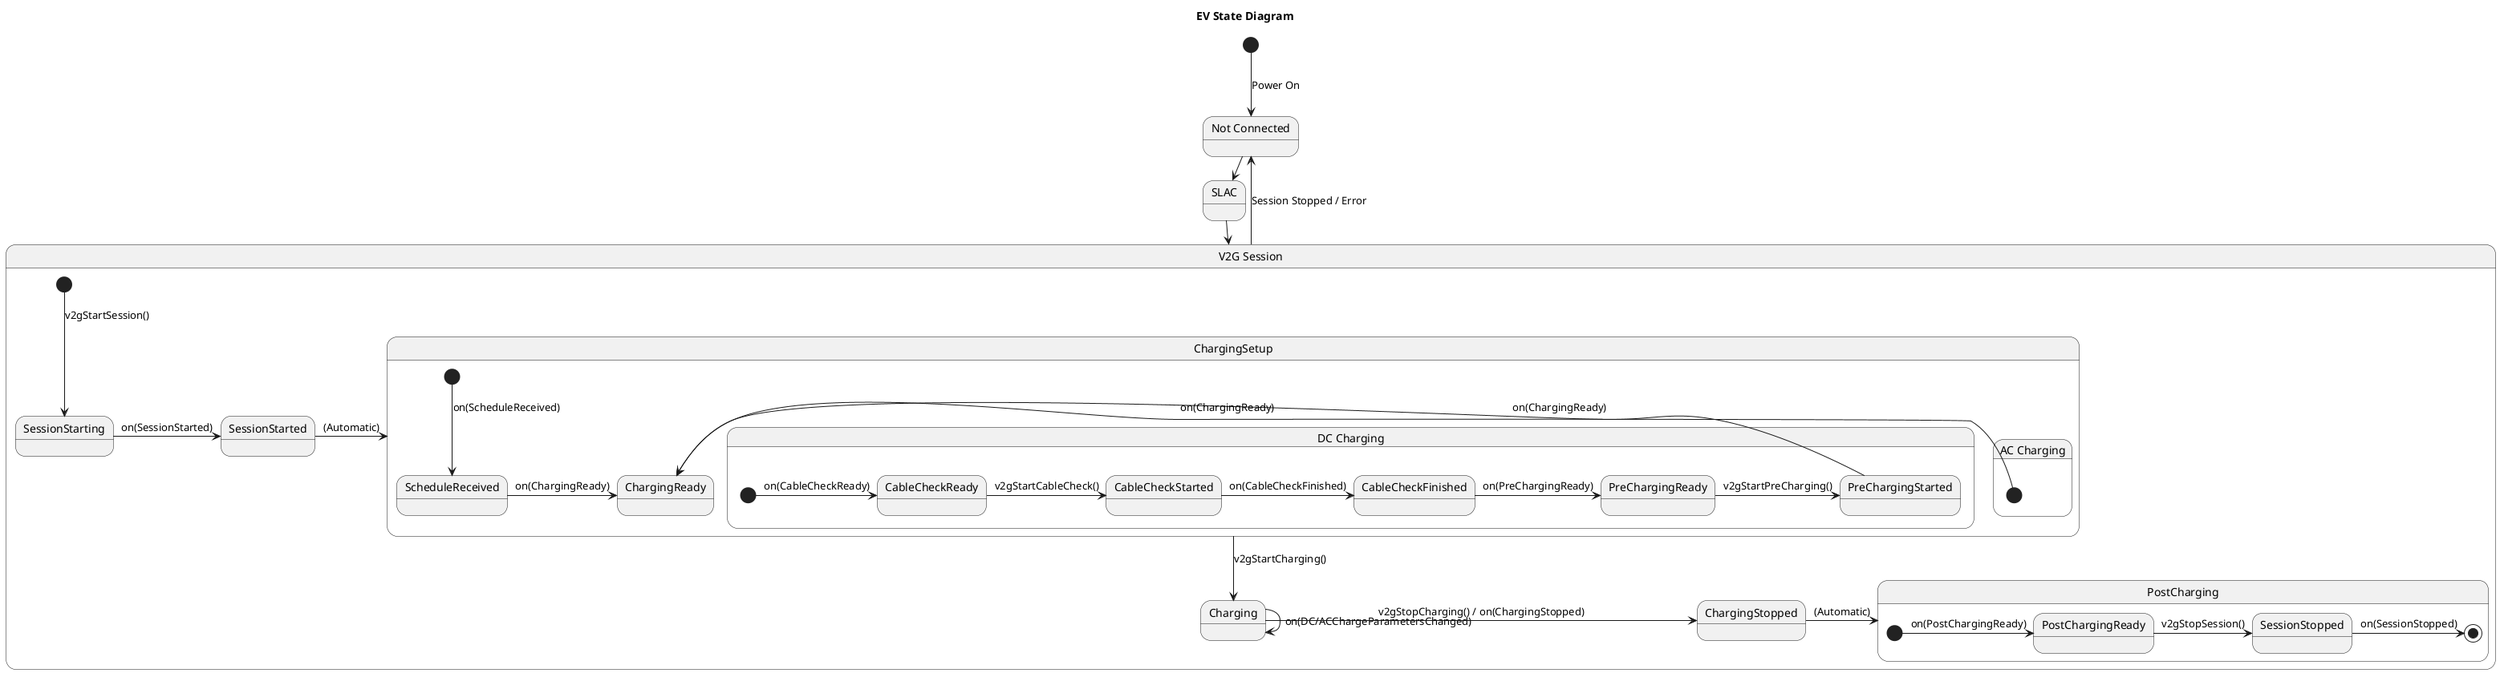 @startuml a

title EV State Diagram

state "Not Connected" as NotConnected
state "SLAC" as SlacMatching
state "V2G Session" as V2GSession

[*] --> NotConnected: Power On
NotConnected -> SlacMatching: EVSE Connected (State B)
SlacMatching -> V2GSession: SLAC Matched
V2GSession --> NotConnected: Session Stopped / Error

state V2GSession {
    [*] --> SessionStarting: v2gStartSession()
    SessionStarting -> SessionStarted: on(SessionStarted)
    SessionStarted -> ChargingSetup: (Automatic)

    state ChargingSetup {
        [*] --> ScheduleReceived: on(ScheduleReceived)
        ScheduleReceived -> ChargingReady: on(ChargingReady)

        state "DC Charging" as DCCharging {
            [*] -> CableCheckReady: on(CableCheckReady)
            CableCheckReady -> CableCheckStarted: v2gStartCableCheck()
            CableCheckStarted -> CableCheckFinished: on(CableCheckFinished)
            CableCheckFinished -> PreChargingReady: on(PreChargingReady)
            PreChargingReady -> PreChargingStarted: v2gStartPreCharging()
            PreChargingStarted -> ChargingReady: on(ChargingReady)
        }

        state "AC Charging" as ACCharging {
            [*] -> ChargingReady: on(ChargingReady)
        }
    }

    ChargingSetup --> Charging: v2gStartCharging()
    Charging -> Charging: on(DC/ACChargeParametersChanged)
    Charging -> ChargingStopped: v2gStopCharging() / on(ChargingStopped)
    ChargingStopped -> PostCharging: (Automatic)

    state PostCharging {
        [*] -> PostChargingReady: on(PostChargingReady)
        PostChargingReady -> SessionStopped: v2gStopSession()
        SessionStopped -> [*]: on(SessionStopped)
    }
}

@enduml
